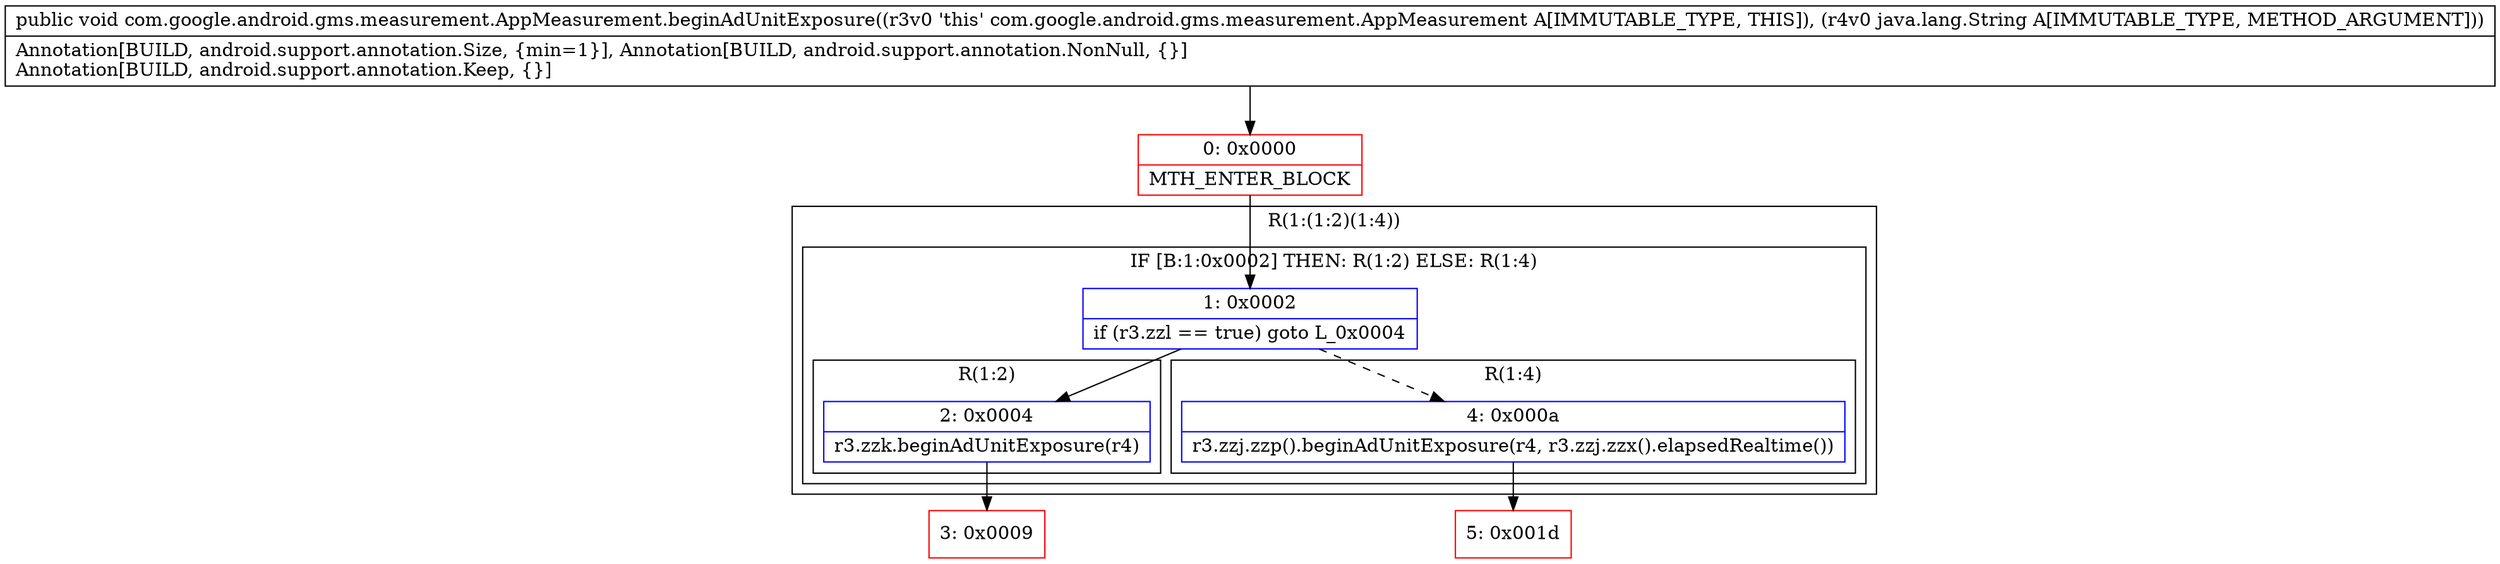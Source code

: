digraph "CFG forcom.google.android.gms.measurement.AppMeasurement.beginAdUnitExposure(Ljava\/lang\/String;)V" {
subgraph cluster_Region_991110849 {
label = "R(1:(1:2)(1:4))";
node [shape=record,color=blue];
subgraph cluster_IfRegion_260055209 {
label = "IF [B:1:0x0002] THEN: R(1:2) ELSE: R(1:4)";
node [shape=record,color=blue];
Node_1 [shape=record,label="{1\:\ 0x0002|if (r3.zzl == true) goto L_0x0004\l}"];
subgraph cluster_Region_1035833625 {
label = "R(1:2)";
node [shape=record,color=blue];
Node_2 [shape=record,label="{2\:\ 0x0004|r3.zzk.beginAdUnitExposure(r4)\l}"];
}
subgraph cluster_Region_122975178 {
label = "R(1:4)";
node [shape=record,color=blue];
Node_4 [shape=record,label="{4\:\ 0x000a|r3.zzj.zzp().beginAdUnitExposure(r4, r3.zzj.zzx().elapsedRealtime())\l}"];
}
}
}
Node_0 [shape=record,color=red,label="{0\:\ 0x0000|MTH_ENTER_BLOCK\l}"];
Node_3 [shape=record,color=red,label="{3\:\ 0x0009}"];
Node_5 [shape=record,color=red,label="{5\:\ 0x001d}"];
MethodNode[shape=record,label="{public void com.google.android.gms.measurement.AppMeasurement.beginAdUnitExposure((r3v0 'this' com.google.android.gms.measurement.AppMeasurement A[IMMUTABLE_TYPE, THIS]), (r4v0 java.lang.String A[IMMUTABLE_TYPE, METHOD_ARGUMENT]))  | Annotation[BUILD, android.support.annotation.Size, \{min=1\}], Annotation[BUILD, android.support.annotation.NonNull, \{\}]\lAnnotation[BUILD, android.support.annotation.Keep, \{\}]\l}"];
MethodNode -> Node_0;
Node_1 -> Node_2;
Node_1 -> Node_4[style=dashed];
Node_2 -> Node_3;
Node_4 -> Node_5;
Node_0 -> Node_1;
}

